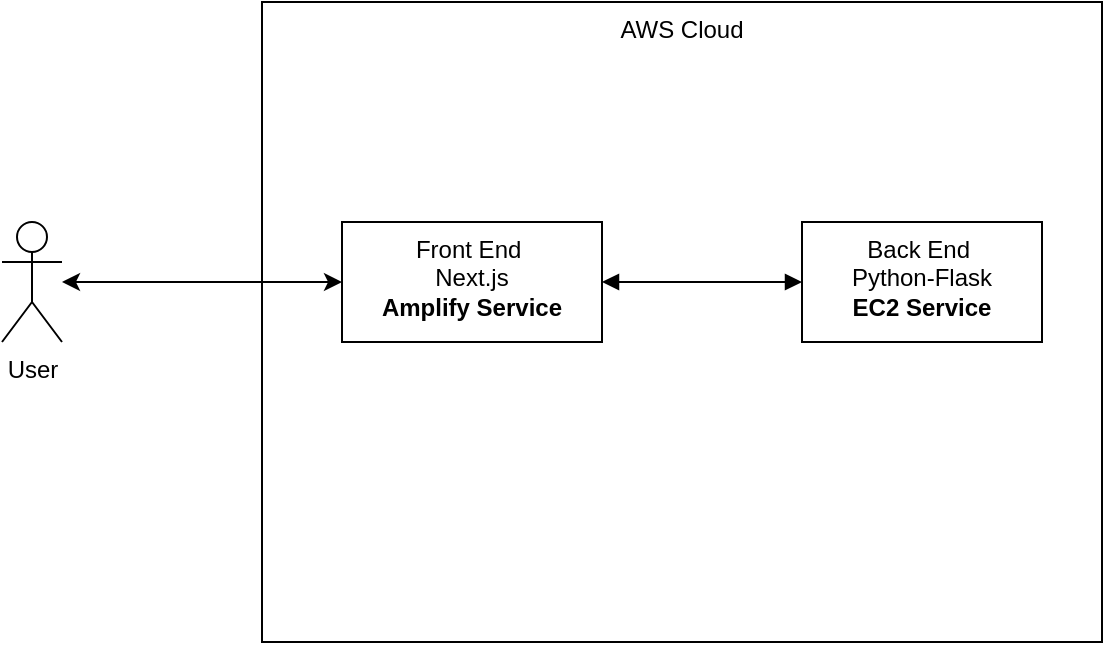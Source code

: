 <mxfile version="24.1.0" type="device">
  <diagram name="Page-1" id="Ie0DhLgVVpjbRTghzruF">
    <mxGraphModel dx="1374" dy="721" grid="0" gridSize="10" guides="1" tooltips="1" connect="1" arrows="1" fold="1" page="1" pageScale="1" pageWidth="850" pageHeight="1100" math="0" shadow="0">
      <root>
        <mxCell id="0" />
        <mxCell id="1" parent="0" />
        <mxCell id="r8TxzoNQdZK3syUKUmSX-1" value="&lt;div&gt;&lt;span style=&quot;background-color: initial;&quot;&gt;AWS Cloud&lt;/span&gt;&lt;br&gt;&lt;/div&gt;" style="rounded=0;whiteSpace=wrap;html=1;verticalAlign=top;" vertex="1" parent="1">
          <mxGeometry x="220" y="150" width="420" height="320" as="geometry" />
        </mxCell>
        <mxCell id="r8TxzoNQdZK3syUKUmSX-10" value="" style="edgeStyle=orthogonalEdgeStyle;rounded=0;orthogonalLoop=1;jettySize=auto;html=1;entryX=0;entryY=0.5;entryDx=0;entryDy=0;endArrow=block;endFill=1;startArrow=block;startFill=1;" edge="1" parent="1" source="r8TxzoNQdZK3syUKUmSX-2" target="r8TxzoNQdZK3syUKUmSX-5">
          <mxGeometry relative="1" as="geometry">
            <mxPoint x="500" y="290" as="targetPoint" />
          </mxGeometry>
        </mxCell>
        <mxCell id="r8TxzoNQdZK3syUKUmSX-2" value="&lt;div&gt;Front End&amp;nbsp;&lt;/div&gt;&lt;div&gt;Next.js&lt;/div&gt;&lt;b&gt;Amplify Service&lt;/b&gt;" style="rounded=0;whiteSpace=wrap;html=1;horizontal=1;verticalAlign=top;" vertex="1" parent="1">
          <mxGeometry x="260" y="260" width="130" height="60" as="geometry" />
        </mxCell>
        <mxCell id="r8TxzoNQdZK3syUKUmSX-5" value="&lt;div&gt;Back End&amp;nbsp;&lt;/div&gt;&lt;div&gt;Python-Flask&lt;/div&gt;&lt;b&gt;EC2 Service&lt;/b&gt;" style="rounded=0;whiteSpace=wrap;html=1;horizontal=1;verticalAlign=top;" vertex="1" parent="1">
          <mxGeometry x="490" y="260" width="120" height="60" as="geometry" />
        </mxCell>
        <mxCell id="r8TxzoNQdZK3syUKUmSX-11" value="User&lt;div&gt;&lt;br&gt;&lt;/div&gt;" style="shape=umlActor;verticalLabelPosition=bottom;verticalAlign=top;html=1;outlineConnect=0;fontStyle=0" vertex="1" parent="1">
          <mxGeometry x="90" y="260" width="30" height="60" as="geometry" />
        </mxCell>
        <mxCell id="r8TxzoNQdZK3syUKUmSX-16" value="" style="endArrow=classic;startArrow=classic;html=1;rounded=0;entryX=0;entryY=0.5;entryDx=0;entryDy=0;" edge="1" parent="1" target="r8TxzoNQdZK3syUKUmSX-2">
          <mxGeometry width="50" height="50" relative="1" as="geometry">
            <mxPoint x="120" y="290" as="sourcePoint" />
            <mxPoint x="170" y="240" as="targetPoint" />
          </mxGeometry>
        </mxCell>
      </root>
    </mxGraphModel>
  </diagram>
</mxfile>
